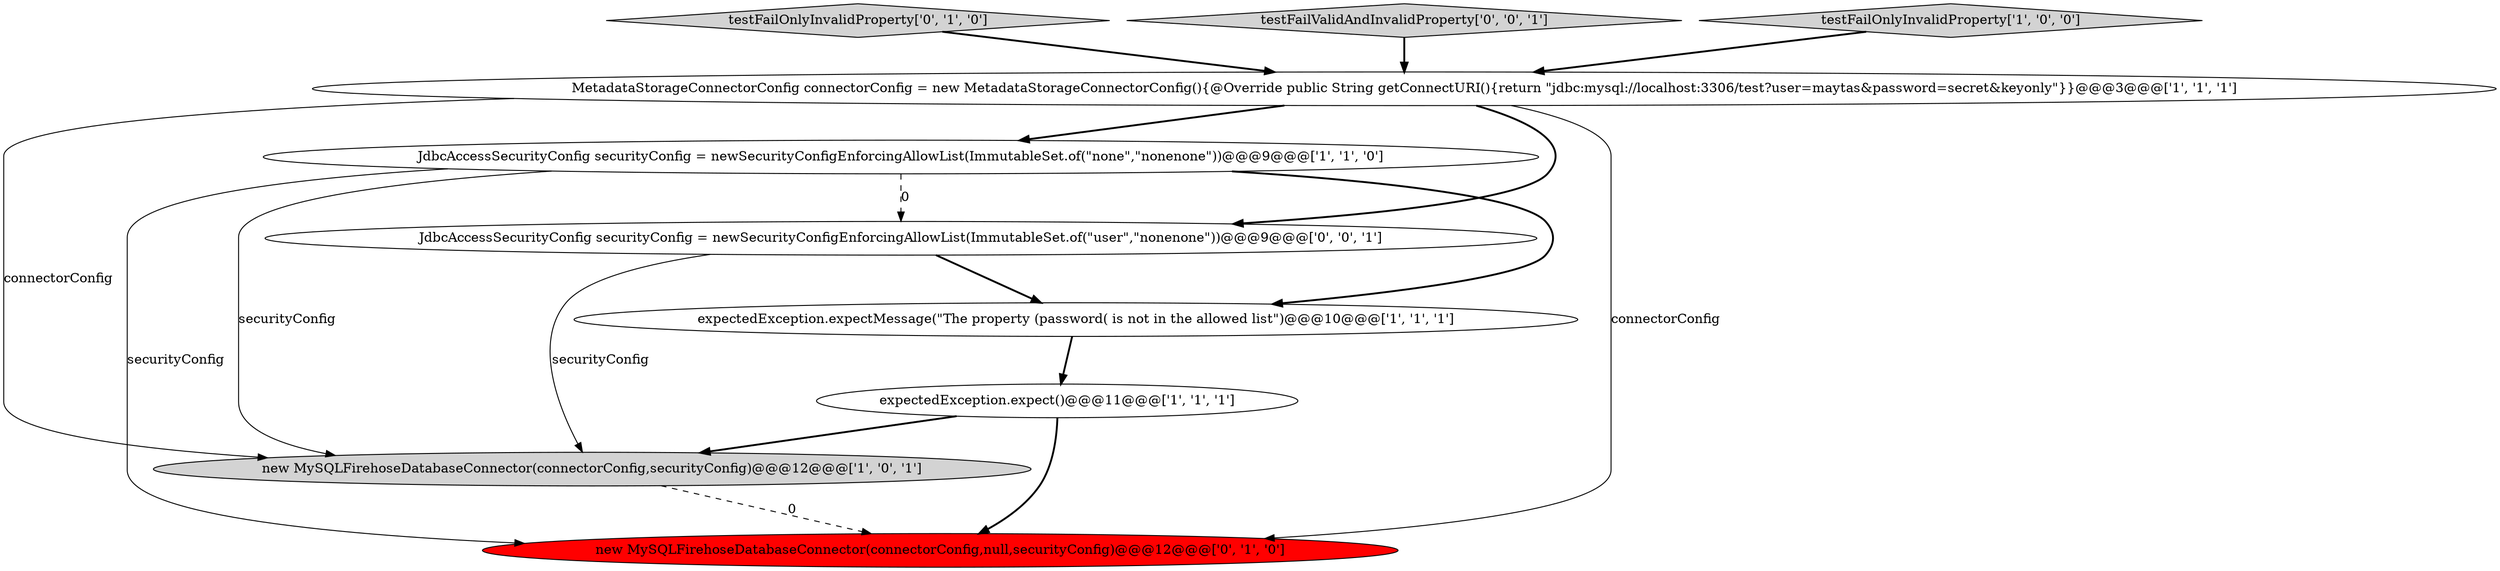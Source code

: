 digraph {
1 [style = filled, label = "JdbcAccessSecurityConfig securityConfig = newSecurityConfigEnforcingAllowList(ImmutableSet.of(\"none\",\"nonenone\"))@@@9@@@['1', '1', '0']", fillcolor = white, shape = ellipse image = "AAA0AAABBB1BBB"];
0 [style = filled, label = "new MySQLFirehoseDatabaseConnector(connectorConfig,securityConfig)@@@12@@@['1', '0', '1']", fillcolor = lightgray, shape = ellipse image = "AAA0AAABBB1BBB"];
7 [style = filled, label = "new MySQLFirehoseDatabaseConnector(connectorConfig,null,securityConfig)@@@12@@@['0', '1', '0']", fillcolor = red, shape = ellipse image = "AAA1AAABBB2BBB"];
4 [style = filled, label = "MetadataStorageConnectorConfig connectorConfig = new MetadataStorageConnectorConfig(){@Override public String getConnectURI(){return \"jdbc:mysql://localhost:3306/test?user=maytas&password=secret&keyonly\"}}@@@3@@@['1', '1', '1']", fillcolor = white, shape = ellipse image = "AAA0AAABBB1BBB"];
6 [style = filled, label = "testFailOnlyInvalidProperty['0', '1', '0']", fillcolor = lightgray, shape = diamond image = "AAA0AAABBB2BBB"];
2 [style = filled, label = "expectedException.expectMessage(\"The property (password( is not in the allowed list\")@@@10@@@['1', '1', '1']", fillcolor = white, shape = ellipse image = "AAA0AAABBB1BBB"];
9 [style = filled, label = "testFailValidAndInvalidProperty['0', '0', '1']", fillcolor = lightgray, shape = diamond image = "AAA0AAABBB3BBB"];
3 [style = filled, label = "expectedException.expect()@@@11@@@['1', '1', '1']", fillcolor = white, shape = ellipse image = "AAA0AAABBB1BBB"];
8 [style = filled, label = "JdbcAccessSecurityConfig securityConfig = newSecurityConfigEnforcingAllowList(ImmutableSet.of(\"user\",\"nonenone\"))@@@9@@@['0', '0', '1']", fillcolor = white, shape = ellipse image = "AAA0AAABBB3BBB"];
5 [style = filled, label = "testFailOnlyInvalidProperty['1', '0', '0']", fillcolor = lightgray, shape = diamond image = "AAA0AAABBB1BBB"];
1->0 [style = solid, label="securityConfig"];
3->0 [style = bold, label=""];
6->4 [style = bold, label=""];
4->8 [style = bold, label=""];
1->8 [style = dashed, label="0"];
1->2 [style = bold, label=""];
4->1 [style = bold, label=""];
8->2 [style = bold, label=""];
3->7 [style = bold, label=""];
9->4 [style = bold, label=""];
0->7 [style = dashed, label="0"];
4->7 [style = solid, label="connectorConfig"];
4->0 [style = solid, label="connectorConfig"];
5->4 [style = bold, label=""];
2->3 [style = bold, label=""];
8->0 [style = solid, label="securityConfig"];
1->7 [style = solid, label="securityConfig"];
}
